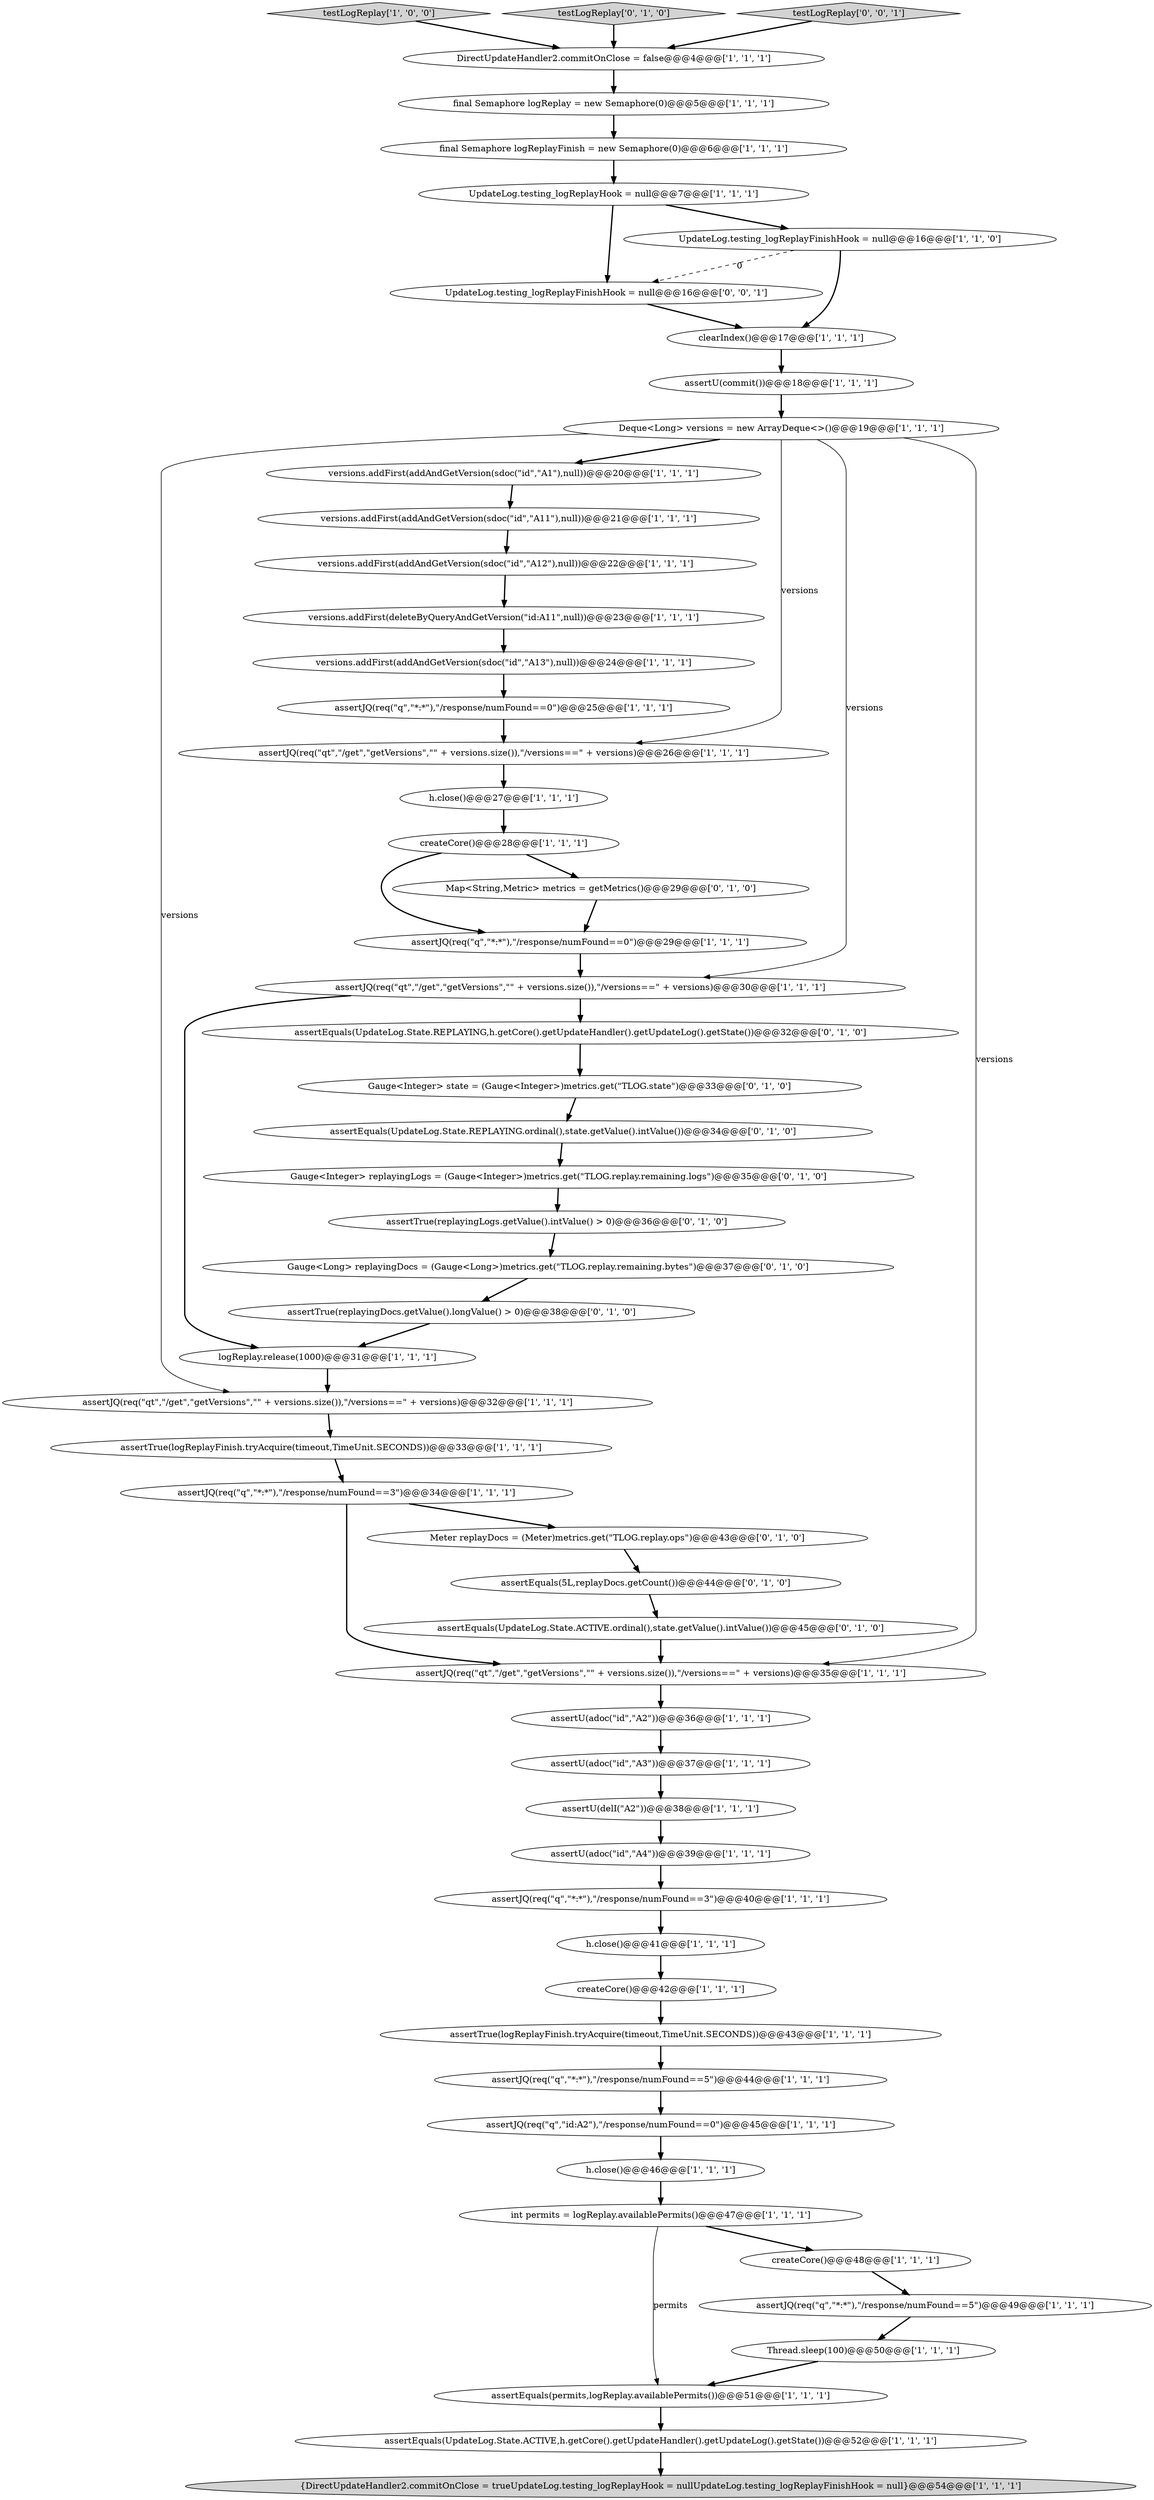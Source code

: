 digraph {
9 [style = filled, label = "assertJQ(req(\"q\",\"*:*\"),\"/response/numFound==0\")@@@29@@@['1', '1', '1']", fillcolor = white, shape = ellipse image = "AAA0AAABBB1BBB"];
12 [style = filled, label = "assertTrue(logReplayFinish.tryAcquire(timeout,TimeUnit.SECONDS))@@@33@@@['1', '1', '1']", fillcolor = white, shape = ellipse image = "AAA0AAABBB1BBB"];
16 [style = filled, label = "final Semaphore logReplayFinish = new Semaphore(0)@@@6@@@['1', '1', '1']", fillcolor = white, shape = ellipse image = "AAA0AAABBB1BBB"];
6 [style = filled, label = "assertEquals(permits,logReplay.availablePermits())@@@51@@@['1', '1', '1']", fillcolor = white, shape = ellipse image = "AAA0AAABBB1BBB"];
11 [style = filled, label = "assertEquals(UpdateLog.State.ACTIVE,h.getCore().getUpdateHandler().getUpdateLog().getState())@@@52@@@['1', '1', '1']", fillcolor = white, shape = ellipse image = "AAA0AAABBB1BBB"];
28 [style = filled, label = "UpdateLog.testing_logReplayHook = null@@@7@@@['1', '1', '1']", fillcolor = white, shape = ellipse image = "AAA0AAABBB1BBB"];
29 [style = filled, label = "versions.addFirst(deleteByQueryAndGetVersion(\"id:A11\",null))@@@23@@@['1', '1', '1']", fillcolor = white, shape = ellipse image = "AAA0AAABBB1BBB"];
34 [style = filled, label = "Thread.sleep(100)@@@50@@@['1', '1', '1']", fillcolor = white, shape = ellipse image = "AAA0AAABBB1BBB"];
45 [style = filled, label = "assertEquals(UpdateLog.State.ACTIVE.ordinal(),state.getValue().intValue())@@@45@@@['0', '1', '0']", fillcolor = white, shape = ellipse image = "AAA1AAABBB2BBB"];
47 [style = filled, label = "Gauge<Long> replayingDocs = (Gauge<Long>)metrics.get(\"TLOG.replay.remaining.bytes\")@@@37@@@['0', '1', '0']", fillcolor = white, shape = ellipse image = "AAA1AAABBB2BBB"];
7 [style = filled, label = "Deque<Long> versions = new ArrayDeque<>()@@@19@@@['1', '1', '1']", fillcolor = white, shape = ellipse image = "AAA0AAABBB1BBB"];
0 [style = filled, label = "h.close()@@@41@@@['1', '1', '1']", fillcolor = white, shape = ellipse image = "AAA0AAABBB1BBB"];
30 [style = filled, label = "createCore()@@@28@@@['1', '1', '1']", fillcolor = white, shape = ellipse image = "AAA0AAABBB1BBB"];
55 [style = filled, label = "UpdateLog.testing_logReplayFinishHook = null@@@16@@@['0', '0', '1']", fillcolor = white, shape = ellipse image = "AAA0AAABBB3BBB"];
15 [style = filled, label = "assertJQ(req(\"q\",\"*:*\"),\"/response/numFound==0\")@@@25@@@['1', '1', '1']", fillcolor = white, shape = ellipse image = "AAA0AAABBB1BBB"];
23 [style = filled, label = "assertU(commit())@@@18@@@['1', '1', '1']", fillcolor = white, shape = ellipse image = "AAA0AAABBB1BBB"];
8 [style = filled, label = "{DirectUpdateHandler2.commitOnClose = trueUpdateLog.testing_logReplayHook = nullUpdateLog.testing_logReplayFinishHook = null}@@@54@@@['1', '1', '1']", fillcolor = lightgray, shape = ellipse image = "AAA0AAABBB1BBB"];
31 [style = filled, label = "assertTrue(logReplayFinish.tryAcquire(timeout,TimeUnit.SECONDS))@@@43@@@['1', '1', '1']", fillcolor = white, shape = ellipse image = "AAA0AAABBB1BBB"];
52 [style = filled, label = "Meter replayDocs = (Meter)metrics.get(\"TLOG.replay.ops\")@@@43@@@['0', '1', '0']", fillcolor = white, shape = ellipse image = "AAA1AAABBB2BBB"];
3 [style = filled, label = "versions.addFirst(addAndGetVersion(sdoc(\"id\",\"A1\"),null))@@@20@@@['1', '1', '1']", fillcolor = white, shape = ellipse image = "AAA0AAABBB1BBB"];
25 [style = filled, label = "createCore()@@@48@@@['1', '1', '1']", fillcolor = white, shape = ellipse image = "AAA0AAABBB1BBB"];
13 [style = filled, label = "assertU(adoc(\"id\",\"A3\"))@@@37@@@['1', '1', '1']", fillcolor = white, shape = ellipse image = "AAA0AAABBB1BBB"];
5 [style = filled, label = "versions.addFirst(addAndGetVersion(sdoc(\"id\",\"A13\"),null))@@@24@@@['1', '1', '1']", fillcolor = white, shape = ellipse image = "AAA0AAABBB1BBB"];
38 [style = filled, label = "versions.addFirst(addAndGetVersion(sdoc(\"id\",\"A12\"),null))@@@22@@@['1', '1', '1']", fillcolor = white, shape = ellipse image = "AAA0AAABBB1BBB"];
17 [style = filled, label = "testLogReplay['1', '0', '0']", fillcolor = lightgray, shape = diamond image = "AAA0AAABBB1BBB"];
46 [style = filled, label = "testLogReplay['0', '1', '0']", fillcolor = lightgray, shape = diamond image = "AAA0AAABBB2BBB"];
48 [style = filled, label = "assertTrue(replayingDocs.getValue().longValue() > 0)@@@38@@@['0', '1', '0']", fillcolor = white, shape = ellipse image = "AAA1AAABBB2BBB"];
51 [style = filled, label = "assertEquals(5L,replayDocs.getCount())@@@44@@@['0', '1', '0']", fillcolor = white, shape = ellipse image = "AAA1AAABBB2BBB"];
2 [style = filled, label = "final Semaphore logReplay = new Semaphore(0)@@@5@@@['1', '1', '1']", fillcolor = white, shape = ellipse image = "AAA0AAABBB1BBB"];
40 [style = filled, label = "assertJQ(req(\"q\",\"*:*\"),\"/response/numFound==5\")@@@44@@@['1', '1', '1']", fillcolor = white, shape = ellipse image = "AAA0AAABBB1BBB"];
54 [style = filled, label = "Gauge<Integer> replayingLogs = (Gauge<Integer>)metrics.get(\"TLOG.replay.remaining.logs\")@@@35@@@['0', '1', '0']", fillcolor = white, shape = ellipse image = "AAA1AAABBB2BBB"];
27 [style = filled, label = "h.close()@@@46@@@['1', '1', '1']", fillcolor = white, shape = ellipse image = "AAA0AAABBB1BBB"];
42 [style = filled, label = "int permits = logReplay.availablePermits()@@@47@@@['1', '1', '1']", fillcolor = white, shape = ellipse image = "AAA0AAABBB1BBB"];
50 [style = filled, label = "assertEquals(UpdateLog.State.REPLAYING.ordinal(),state.getValue().intValue())@@@34@@@['0', '1', '0']", fillcolor = white, shape = ellipse image = "AAA1AAABBB2BBB"];
35 [style = filled, label = "assertU(adoc(\"id\",\"A4\"))@@@39@@@['1', '1', '1']", fillcolor = white, shape = ellipse image = "AAA0AAABBB1BBB"];
24 [style = filled, label = "assertJQ(req(\"qt\",\"/get\",\"getVersions\",\"\" + versions.size()),\"/versions==\" + versions)@@@30@@@['1', '1', '1']", fillcolor = white, shape = ellipse image = "AAA0AAABBB1BBB"];
21 [style = filled, label = "logReplay.release(1000)@@@31@@@['1', '1', '1']", fillcolor = white, shape = ellipse image = "AAA0AAABBB1BBB"];
4 [style = filled, label = "createCore()@@@42@@@['1', '1', '1']", fillcolor = white, shape = ellipse image = "AAA0AAABBB1BBB"];
39 [style = filled, label = "assertJQ(req(\"qt\",\"/get\",\"getVersions\",\"\" + versions.size()),\"/versions==\" + versions)@@@26@@@['1', '1', '1']", fillcolor = white, shape = ellipse image = "AAA0AAABBB1BBB"];
44 [style = filled, label = "Map<String,Metric> metrics = getMetrics()@@@29@@@['0', '1', '0']", fillcolor = white, shape = ellipse image = "AAA1AAABBB2BBB"];
1 [style = filled, label = "assertU(delI(\"A2\"))@@@38@@@['1', '1', '1']", fillcolor = white, shape = ellipse image = "AAA0AAABBB1BBB"];
19 [style = filled, label = "h.close()@@@27@@@['1', '1', '1']", fillcolor = white, shape = ellipse image = "AAA0AAABBB1BBB"];
10 [style = filled, label = "assertJQ(req(\"q\",\"*:*\"),\"/response/numFound==3\")@@@40@@@['1', '1', '1']", fillcolor = white, shape = ellipse image = "AAA0AAABBB1BBB"];
26 [style = filled, label = "DirectUpdateHandler2.commitOnClose = false@@@4@@@['1', '1', '1']", fillcolor = white, shape = ellipse image = "AAA0AAABBB1BBB"];
41 [style = filled, label = "assertJQ(req(\"qt\",\"/get\",\"getVersions\",\"\" + versions.size()),\"/versions==\" + versions)@@@32@@@['1', '1', '1']", fillcolor = white, shape = ellipse image = "AAA0AAABBB1BBB"];
37 [style = filled, label = "assertJQ(req(\"q\",\"*:*\"),\"/response/numFound==3\")@@@34@@@['1', '1', '1']", fillcolor = white, shape = ellipse image = "AAA0AAABBB1BBB"];
43 [style = filled, label = "assertEquals(UpdateLog.State.REPLAYING,h.getCore().getUpdateHandler().getUpdateLog().getState())@@@32@@@['0', '1', '0']", fillcolor = white, shape = ellipse image = "AAA1AAABBB2BBB"];
49 [style = filled, label = "assertTrue(replayingLogs.getValue().intValue() > 0)@@@36@@@['0', '1', '0']", fillcolor = white, shape = ellipse image = "AAA1AAABBB2BBB"];
56 [style = filled, label = "testLogReplay['0', '0', '1']", fillcolor = lightgray, shape = diamond image = "AAA0AAABBB3BBB"];
20 [style = filled, label = "assertU(adoc(\"id\",\"A2\"))@@@36@@@['1', '1', '1']", fillcolor = white, shape = ellipse image = "AAA0AAABBB1BBB"];
36 [style = filled, label = "UpdateLog.testing_logReplayFinishHook = null@@@16@@@['1', '1', '0']", fillcolor = white, shape = ellipse image = "AAA0AAABBB1BBB"];
22 [style = filled, label = "assertJQ(req(\"q\",\"id:A2\"),\"/response/numFound==0\")@@@45@@@['1', '1', '1']", fillcolor = white, shape = ellipse image = "AAA0AAABBB1BBB"];
32 [style = filled, label = "versions.addFirst(addAndGetVersion(sdoc(\"id\",\"A11\"),null))@@@21@@@['1', '1', '1']", fillcolor = white, shape = ellipse image = "AAA0AAABBB1BBB"];
18 [style = filled, label = "clearIndex()@@@17@@@['1', '1', '1']", fillcolor = white, shape = ellipse image = "AAA0AAABBB1BBB"];
14 [style = filled, label = "assertJQ(req(\"q\",\"*:*\"),\"/response/numFound==5\")@@@49@@@['1', '1', '1']", fillcolor = white, shape = ellipse image = "AAA0AAABBB1BBB"];
33 [style = filled, label = "assertJQ(req(\"qt\",\"/get\",\"getVersions\",\"\" + versions.size()),\"/versions==\" + versions)@@@35@@@['1', '1', '1']", fillcolor = white, shape = ellipse image = "AAA0AAABBB1BBB"];
53 [style = filled, label = "Gauge<Integer> state = (Gauge<Integer>)metrics.get(\"TLOG.state\")@@@33@@@['0', '1', '0']", fillcolor = white, shape = ellipse image = "AAA1AAABBB2BBB"];
24->21 [style = bold, label=""];
54->49 [style = bold, label=""];
48->21 [style = bold, label=""];
17->26 [style = bold, label=""];
32->38 [style = bold, label=""];
7->39 [style = solid, label="versions"];
0->4 [style = bold, label=""];
45->33 [style = bold, label=""];
26->2 [style = bold, label=""];
19->30 [style = bold, label=""];
31->40 [style = bold, label=""];
34->6 [style = bold, label=""];
51->45 [style = bold, label=""];
40->22 [style = bold, label=""];
44->9 [style = bold, label=""];
46->26 [style = bold, label=""];
6->11 [style = bold, label=""];
30->9 [style = bold, label=""];
38->29 [style = bold, label=""];
22->27 [style = bold, label=""];
55->18 [style = bold, label=""];
25->14 [style = bold, label=""];
12->37 [style = bold, label=""];
37->52 [style = bold, label=""];
37->33 [style = bold, label=""];
27->42 [style = bold, label=""];
29->5 [style = bold, label=""];
33->20 [style = bold, label=""];
3->32 [style = bold, label=""];
41->12 [style = bold, label=""];
18->23 [style = bold, label=""];
35->10 [style = bold, label=""];
7->41 [style = solid, label="versions"];
43->53 [style = bold, label=""];
47->48 [style = bold, label=""];
7->3 [style = bold, label=""];
36->18 [style = bold, label=""];
42->6 [style = solid, label="permits"];
28->55 [style = bold, label=""];
9->24 [style = bold, label=""];
20->13 [style = bold, label=""];
28->36 [style = bold, label=""];
52->51 [style = bold, label=""];
11->8 [style = bold, label=""];
1->35 [style = bold, label=""];
15->39 [style = bold, label=""];
7->24 [style = solid, label="versions"];
36->55 [style = dashed, label="0"];
49->47 [style = bold, label=""];
23->7 [style = bold, label=""];
14->34 [style = bold, label=""];
16->28 [style = bold, label=""];
13->1 [style = bold, label=""];
2->16 [style = bold, label=""];
4->31 [style = bold, label=""];
24->43 [style = bold, label=""];
39->19 [style = bold, label=""];
30->44 [style = bold, label=""];
53->50 [style = bold, label=""];
42->25 [style = bold, label=""];
56->26 [style = bold, label=""];
7->33 [style = solid, label="versions"];
10->0 [style = bold, label=""];
21->41 [style = bold, label=""];
5->15 [style = bold, label=""];
50->54 [style = bold, label=""];
}
